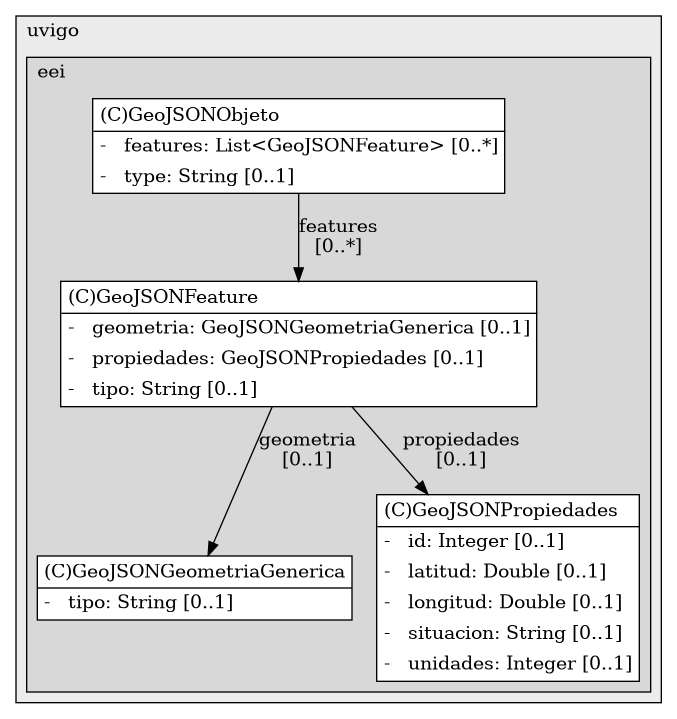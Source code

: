 @startuml

/' diagram meta data start
config=StructureConfiguration;
{
  "projectClassification": {
    "searchMode": "OpenProject", // OpenProject, AllProjects
    "includedProjects": "",
    "pathEndKeywords": "*.impl",
    "isClientPath": "",
    "isClientName": "",
    "isTestPath": "",
    "isTestName": "",
    "isMappingPath": "",
    "isMappingName": "",
    "isDataAccessPath": "",
    "isDataAccessName": "",
    "isDataStructurePath": "",
    "isDataStructureName": "",
    "isInterfaceStructuresPath": "",
    "isInterfaceStructuresName": "",
    "isEntryPointPath": "",
    "isEntryPointName": "",
    "treatFinalFieldsAsMandatory": false
  },
  "graphRestriction": {
    "classPackageExcludeFilter": "",
    "classPackageIncludeFilter": "",
    "classNameExcludeFilter": "",
    "classNameIncludeFilter": "",
    "methodNameExcludeFilter": "",
    "methodNameIncludeFilter": "",
    "removeByInheritance": "", // inheritance/annotation based filtering is done in a second step
    "removeByAnnotation": "",
    "removeByClassPackage": "", // cleanup the graph after inheritance/annotation based filtering is done
    "removeByClassName": "",
    "cutMappings": false,
    "cutEnum": true,
    "cutTests": true,
    "cutClient": true,
    "cutDataAccess": false,
    "cutInterfaceStructures": false,
    "cutDataStructures": false,
    "cutGetterAndSetter": true,
    "cutConstructors": true
  },
  "graphTraversal": {
    "forwardDepth": 4,
    "backwardDepth": 0,
    "classPackageExcludeFilter": "",
    "classPackageIncludeFilter": "",
    "classNameExcludeFilter": "",
    "classNameIncludeFilter": "",
    "methodNameExcludeFilter": "",
    "methodNameIncludeFilter": "",
    "hideMappings": false,
    "hideDataStructures": false,
    "hidePrivateMethods": false,
    "hideInterfaceCalls": false, // indirection: implementation -> interface (is hidden) -> implementation
    "onlyShowApplicationEntryPoints": false, // root node is included
    "useMethodCallsForStructureDiagram": "ForwardOnly" // ForwardOnly, BothDirections, No
  },
  "details": {
    "aggregation": "GroupByClass", // ByClass, GroupByClass, None
    "showClassGenericTypes": true,
    "showMethods": true,
    "showMethodParameterNames": true,
    "showMethodParameterTypes": true,
    "showMethodReturnType": true,
    "showPackageLevels": 2,
    "showDetailedClassStructure": true
  },
  "rootClass": "es.uvigo.eei.tfg.ccarmo.importacion.algoritmos.geojson.json.GeoJSONObjeto",
  "extensionCallbackMethod": "" // qualified.class.name#methodName - signature: public static String method(String)
}
diagram meta data end '/



digraph g {
    rankdir="TB"
    splines=polyline
    

'nodes 
subgraph cluster_111671504 { 
   	label=uvigo
	labeljust=l
	fillcolor="#ececec"
	style=filled
   
   subgraph cluster_225804715 { 
   	label=eei
	labeljust=l
	fillcolor="#d8d8d8"
	style=filled
   
   GeoJSONFeature1233966696[
	label=<<TABLE BORDER="1" CELLBORDER="0" CELLPADDING="4" CELLSPACING="0">
<TR><TD ALIGN="LEFT" >(C)GeoJSONFeature</TD></TR>
<HR/>
<TR><TD ALIGN="LEFT" >-   geometria: GeoJSONGeometriaGenerica [0..1]</TD></TR>
<TR><TD ALIGN="LEFT" >-   propiedades: GeoJSONPropiedades [0..1]</TD></TR>
<TR><TD ALIGN="LEFT" >-   tipo: String [0..1]</TD></TR>
</TABLE>>
	style=filled
	margin=0
	shape=plaintext
	fillcolor="#FFFFFF"
];

GeoJSONGeometriaGenerica1233966696[
	label=<<TABLE BORDER="1" CELLBORDER="0" CELLPADDING="4" CELLSPACING="0">
<TR><TD ALIGN="LEFT" >(C)GeoJSONGeometriaGenerica</TD></TR>
<HR/>
<TR><TD ALIGN="LEFT" >-   tipo: String [0..1]</TD></TR>
</TABLE>>
	style=filled
	margin=0
	shape=plaintext
	fillcolor="#FFFFFF"
];

GeoJSONObjeto1233966696[
	label=<<TABLE BORDER="1" CELLBORDER="0" CELLPADDING="4" CELLSPACING="0">
<TR><TD ALIGN="LEFT" >(C)GeoJSONObjeto</TD></TR>
<HR/>
<TR><TD ALIGN="LEFT" >-   features: List&lt;GeoJSONFeature&gt; [0..*]</TD></TR>
<TR><TD ALIGN="LEFT" >-   type: String [0..1]</TD></TR>
</TABLE>>
	style=filled
	margin=0
	shape=plaintext
	fillcolor="#FFFFFF"
];

GeoJSONPropiedades1233966696[
	label=<<TABLE BORDER="1" CELLBORDER="0" CELLPADDING="4" CELLSPACING="0">
<TR><TD ALIGN="LEFT" >(C)GeoJSONPropiedades</TD></TR>
<HR/>
<TR><TD ALIGN="LEFT" >-   id: Integer [0..1]</TD></TR>
<TR><TD ALIGN="LEFT" >-   latitud: Double [0..1]</TD></TR>
<TR><TD ALIGN="LEFT" >-   longitud: Double [0..1]</TD></TR>
<TR><TD ALIGN="LEFT" >-   situacion: String [0..1]</TD></TR>
<TR><TD ALIGN="LEFT" >-   unidades: Integer [0..1]</TD></TR>
</TABLE>>
	style=filled
	margin=0
	shape=plaintext
	fillcolor="#FFFFFF"
];
} 
} 

'edges    
GeoJSONFeature1233966696 -> GeoJSONGeometriaGenerica1233966696[label="geometria
[0..1]"];
GeoJSONFeature1233966696 -> GeoJSONPropiedades1233966696[label="propiedades
[0..1]"];
GeoJSONObjeto1233966696 -> GeoJSONFeature1233966696[label="features
[0..*]"];
    
}
@enduml